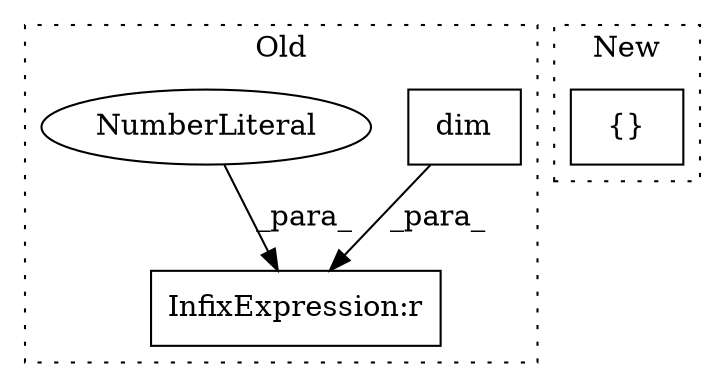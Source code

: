 digraph G {
subgraph cluster0 {
1 [label="dim" a="32" s="21924" l="5" shape="box"];
3 [label="InfixExpression:r" a="27" s="21929" l="4" shape="box"];
4 [label="NumberLiteral" a="34" s="21933" l="1" shape="ellipse"];
label = "Old";
style="dotted";
}
subgraph cluster1 {
2 [label="{}" a="4" s="707,713" l="1,1" shape="box"];
label = "New";
style="dotted";
}
1 -> 3 [label="_para_"];
4 -> 3 [label="_para_"];
}